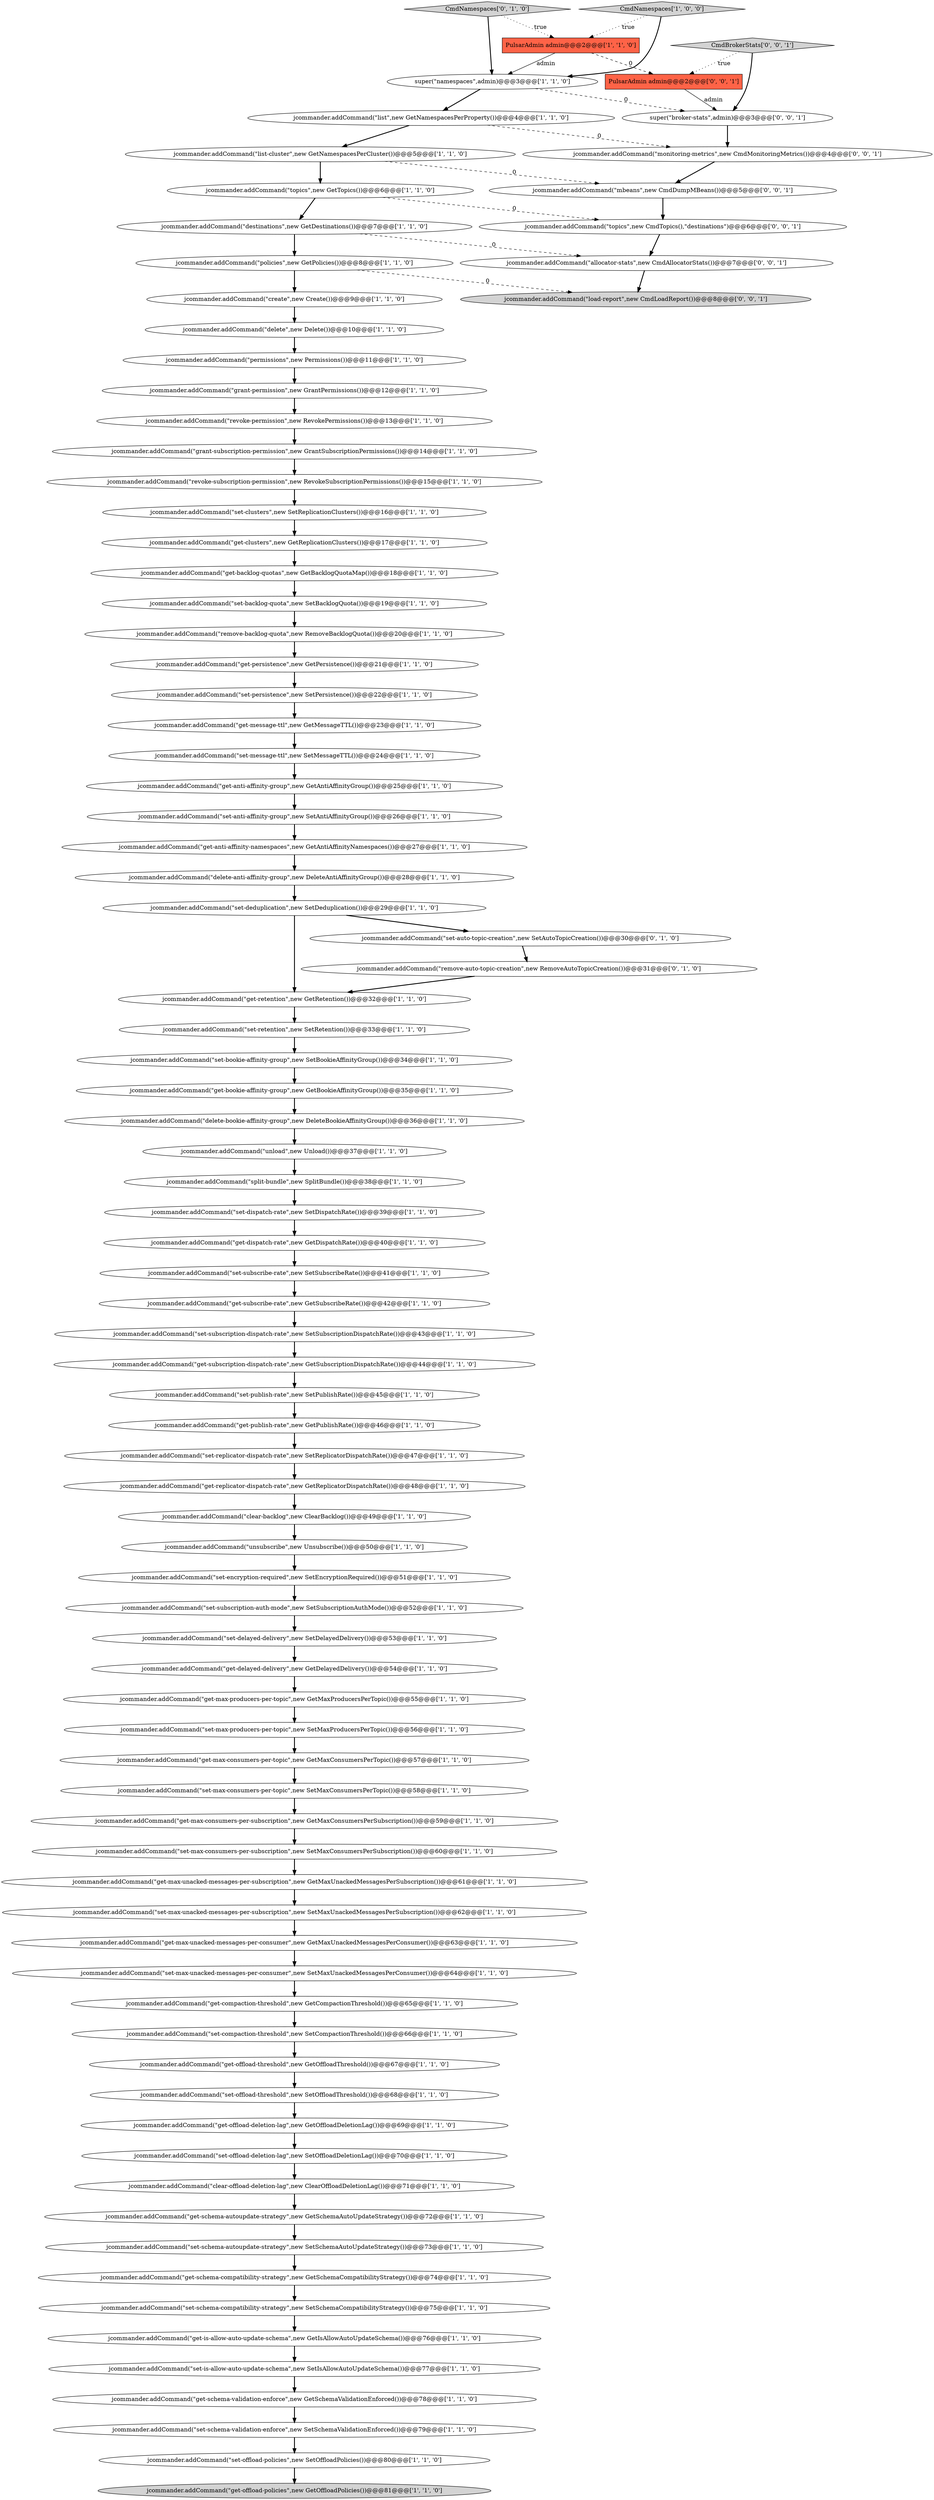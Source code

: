 digraph {
15 [style = filled, label = "jcommander.addCommand(\"get-schema-autoupdate-strategy\",new GetSchemaAutoUpdateStrategy())@@@72@@@['1', '1', '0']", fillcolor = white, shape = ellipse image = "AAA0AAABBB1BBB"];
17 [style = filled, label = "jcommander.addCommand(\"get-offload-threshold\",new GetOffloadThreshold())@@@67@@@['1', '1', '0']", fillcolor = white, shape = ellipse image = "AAA0AAABBB1BBB"];
89 [style = filled, label = "super(\"broker-stats\",admin)@@@3@@@['0', '0', '1']", fillcolor = white, shape = ellipse image = "AAA0AAABBB3BBB"];
57 [style = filled, label = "jcommander.addCommand(\"set-max-producers-per-topic\",new SetMaxProducersPerTopic())@@@56@@@['1', '1', '0']", fillcolor = white, shape = ellipse image = "AAA0AAABBB1BBB"];
28 [style = filled, label = "jcommander.addCommand(\"get-replicator-dispatch-rate\",new GetReplicatorDispatchRate())@@@48@@@['1', '1', '0']", fillcolor = white, shape = ellipse image = "AAA0AAABBB1BBB"];
23 [style = filled, label = "jcommander.addCommand(\"list\",new GetNamespacesPerProperty())@@@4@@@['1', '1', '0']", fillcolor = white, shape = ellipse image = "AAA0AAABBB1BBB"];
1 [style = filled, label = "jcommander.addCommand(\"get-compaction-threshold\",new GetCompactionThreshold())@@@65@@@['1', '1', '0']", fillcolor = white, shape = ellipse image = "AAA0AAABBB1BBB"];
34 [style = filled, label = "jcommander.addCommand(\"get-max-producers-per-topic\",new GetMaxProducersPerTopic())@@@55@@@['1', '1', '0']", fillcolor = white, shape = ellipse image = "AAA0AAABBB1BBB"];
18 [style = filled, label = "jcommander.addCommand(\"clear-offload-deletion-lag\",new ClearOffloadDeletionLag())@@@71@@@['1', '1', '0']", fillcolor = white, shape = ellipse image = "AAA0AAABBB1BBB"];
35 [style = filled, label = "jcommander.addCommand(\"get-schema-validation-enforce\",new GetSchemaValidationEnforced())@@@78@@@['1', '1', '0']", fillcolor = white, shape = ellipse image = "AAA0AAABBB1BBB"];
4 [style = filled, label = "jcommander.addCommand(\"get-schema-compatibility-strategy\",new GetSchemaCompatibilityStrategy())@@@74@@@['1', '1', '0']", fillcolor = white, shape = ellipse image = "AAA0AAABBB1BBB"];
48 [style = filled, label = "jcommander.addCommand(\"set-compaction-threshold\",new SetCompactionThreshold())@@@66@@@['1', '1', '0']", fillcolor = white, shape = ellipse image = "AAA0AAABBB1BBB"];
22 [style = filled, label = "jcommander.addCommand(\"set-offload-deletion-lag\",new SetOffloadDeletionLag())@@@70@@@['1', '1', '0']", fillcolor = white, shape = ellipse image = "AAA0AAABBB1BBB"];
31 [style = filled, label = "jcommander.addCommand(\"delete\",new Delete())@@@10@@@['1', '1', '0']", fillcolor = white, shape = ellipse image = "AAA0AAABBB1BBB"];
39 [style = filled, label = "jcommander.addCommand(\"policies\",new GetPolicies())@@@8@@@['1', '1', '0']", fillcolor = white, shape = ellipse image = "AAA0AAABBB1BBB"];
3 [style = filled, label = "jcommander.addCommand(\"get-anti-affinity-namespaces\",new GetAntiAffinityNamespaces())@@@27@@@['1', '1', '0']", fillcolor = white, shape = ellipse image = "AAA0AAABBB1BBB"];
36 [style = filled, label = "jcommander.addCommand(\"unsubscribe\",new Unsubscribe())@@@50@@@['1', '1', '0']", fillcolor = white, shape = ellipse image = "AAA0AAABBB1BBB"];
50 [style = filled, label = "jcommander.addCommand(\"set-deduplication\",new SetDeduplication())@@@29@@@['1', '1', '0']", fillcolor = white, shape = ellipse image = "AAA0AAABBB1BBB"];
73 [style = filled, label = "jcommander.addCommand(\"revoke-permission\",new RevokePermissions())@@@13@@@['1', '1', '0']", fillcolor = white, shape = ellipse image = "AAA0AAABBB1BBB"];
51 [style = filled, label = "jcommander.addCommand(\"set-subscribe-rate\",new SetSubscribeRate())@@@41@@@['1', '1', '0']", fillcolor = white, shape = ellipse image = "AAA0AAABBB1BBB"];
44 [style = filled, label = "jcommander.addCommand(\"get-anti-affinity-group\",new GetAntiAffinityGroup())@@@25@@@['1', '1', '0']", fillcolor = white, shape = ellipse image = "AAA0AAABBB1BBB"];
54 [style = filled, label = "jcommander.addCommand(\"set-max-consumers-per-topic\",new SetMaxConsumersPerTopic())@@@58@@@['1', '1', '0']", fillcolor = white, shape = ellipse image = "AAA0AAABBB1BBB"];
45 [style = filled, label = "jcommander.addCommand(\"create\",new Create())@@@9@@@['1', '1', '0']", fillcolor = white, shape = ellipse image = "AAA0AAABBB1BBB"];
24 [style = filled, label = "jcommander.addCommand(\"set-persistence\",new SetPersistence())@@@22@@@['1', '1', '0']", fillcolor = white, shape = ellipse image = "AAA0AAABBB1BBB"];
7 [style = filled, label = "jcommander.addCommand(\"get-clusters\",new GetReplicationClusters())@@@17@@@['1', '1', '0']", fillcolor = white, shape = ellipse image = "AAA0AAABBB1BBB"];
62 [style = filled, label = "jcommander.addCommand(\"set-retention\",new SetRetention())@@@33@@@['1', '1', '0']", fillcolor = white, shape = ellipse image = "AAA0AAABBB1BBB"];
84 [style = filled, label = "PulsarAdmin admin@@@2@@@['0', '0', '1']", fillcolor = tomato, shape = box image = "AAA0AAABBB3BBB"];
14 [style = filled, label = "jcommander.addCommand(\"set-delayed-delivery\",new SetDelayedDelivery())@@@53@@@['1', '1', '0']", fillcolor = white, shape = ellipse image = "AAA0AAABBB1BBB"];
29 [style = filled, label = "jcommander.addCommand(\"get-max-unacked-messages-per-subscription\",new GetMaxUnackedMessagesPerSubscription())@@@61@@@['1', '1', '0']", fillcolor = white, shape = ellipse image = "AAA0AAABBB1BBB"];
76 [style = filled, label = "jcommander.addCommand(\"set-schema-autoupdate-strategy\",new SetSchemaAutoUpdateStrategy())@@@73@@@['1', '1', '0']", fillcolor = white, shape = ellipse image = "AAA0AAABBB1BBB"];
8 [style = filled, label = "jcommander.addCommand(\"get-subscription-dispatch-rate\",new GetSubscriptionDispatchRate())@@@44@@@['1', '1', '0']", fillcolor = white, shape = ellipse image = "AAA0AAABBB1BBB"];
5 [style = filled, label = "jcommander.addCommand(\"get-offload-policies\",new GetOffloadPolicies())@@@81@@@['1', '1', '0']", fillcolor = lightgray, shape = ellipse image = "AAA0AAABBB1BBB"];
40 [style = filled, label = "jcommander.addCommand(\"destinations\",new GetDestinations())@@@7@@@['1', '1', '0']", fillcolor = white, shape = ellipse image = "AAA0AAABBB1BBB"];
49 [style = filled, label = "jcommander.addCommand(\"set-schema-validation-enforce\",new SetSchemaValidationEnforced())@@@79@@@['1', '1', '0']", fillcolor = white, shape = ellipse image = "AAA0AAABBB1BBB"];
58 [style = filled, label = "super(\"namespaces\",admin)@@@3@@@['1', '1', '0']", fillcolor = white, shape = ellipse image = "AAA0AAABBB1BBB"];
55 [style = filled, label = "jcommander.addCommand(\"set-subscription-dispatch-rate\",new SetSubscriptionDispatchRate())@@@43@@@['1', '1', '0']", fillcolor = white, shape = ellipse image = "AAA0AAABBB1BBB"];
79 [style = filled, label = "jcommander.addCommand(\"set-auto-topic-creation\",new SetAutoTopicCreation())@@@30@@@['0', '1', '0']", fillcolor = white, shape = ellipse image = "AAA1AAABBB2BBB"];
0 [style = filled, label = "jcommander.addCommand(\"remove-backlog-quota\",new RemoveBacklogQuota())@@@20@@@['1', '1', '0']", fillcolor = white, shape = ellipse image = "AAA0AAABBB1BBB"];
52 [style = filled, label = "jcommander.addCommand(\"set-publish-rate\",new SetPublishRate())@@@45@@@['1', '1', '0']", fillcolor = white, shape = ellipse image = "AAA0AAABBB1BBB"];
71 [style = filled, label = "jcommander.addCommand(\"set-encryption-required\",new SetEncryptionRequired())@@@51@@@['1', '1', '0']", fillcolor = white, shape = ellipse image = "AAA0AAABBB1BBB"];
70 [style = filled, label = "PulsarAdmin admin@@@2@@@['1', '1', '0']", fillcolor = tomato, shape = box image = "AAA0AAABBB1BBB"];
82 [style = filled, label = "jcommander.addCommand(\"topics\",new CmdTopics(),\"destinations\")@@@6@@@['0', '0', '1']", fillcolor = white, shape = ellipse image = "AAA0AAABBB3BBB"];
13 [style = filled, label = "jcommander.addCommand(\"delete-anti-affinity-group\",new DeleteAntiAffinityGroup())@@@28@@@['1', '1', '0']", fillcolor = white, shape = ellipse image = "AAA0AAABBB1BBB"];
25 [style = filled, label = "jcommander.addCommand(\"get-dispatch-rate\",new GetDispatchRate())@@@40@@@['1', '1', '0']", fillcolor = white, shape = ellipse image = "AAA0AAABBB1BBB"];
86 [style = filled, label = "jcommander.addCommand(\"load-report\",new CmdLoadReport())@@@8@@@['0', '0', '1']", fillcolor = lightgray, shape = ellipse image = "AAA0AAABBB3BBB"];
32 [style = filled, label = "jcommander.addCommand(\"set-anti-affinity-group\",new SetAntiAffinityGroup())@@@26@@@['1', '1', '0']", fillcolor = white, shape = ellipse image = "AAA0AAABBB1BBB"];
6 [style = filled, label = "jcommander.addCommand(\"get-message-ttl\",new GetMessageTTL())@@@23@@@['1', '1', '0']", fillcolor = white, shape = ellipse image = "AAA0AAABBB1BBB"];
85 [style = filled, label = "jcommander.addCommand(\"allocator-stats\",new CmdAllocatorStats())@@@7@@@['0', '0', '1']", fillcolor = white, shape = ellipse image = "AAA0AAABBB3BBB"];
43 [style = filled, label = "jcommander.addCommand(\"set-max-unacked-messages-per-consumer\",new SetMaxUnackedMessagesPerConsumer())@@@64@@@['1', '1', '0']", fillcolor = white, shape = ellipse image = "AAA0AAABBB1BBB"];
61 [style = filled, label = "jcommander.addCommand(\"set-subscription-auth-mode\",new SetSubscriptionAuthMode())@@@52@@@['1', '1', '0']", fillcolor = white, shape = ellipse image = "AAA0AAABBB1BBB"];
41 [style = filled, label = "jcommander.addCommand(\"set-max-unacked-messages-per-subscription\",new SetMaxUnackedMessagesPerSubscription())@@@62@@@['1', '1', '0']", fillcolor = white, shape = ellipse image = "AAA0AAABBB1BBB"];
42 [style = filled, label = "jcommander.addCommand(\"delete-bookie-affinity-group\",new DeleteBookieAffinityGroup())@@@36@@@['1', '1', '0']", fillcolor = white, shape = ellipse image = "AAA0AAABBB1BBB"];
60 [style = filled, label = "jcommander.addCommand(\"get-subscribe-rate\",new GetSubscribeRate())@@@42@@@['1', '1', '0']", fillcolor = white, shape = ellipse image = "AAA0AAABBB1BBB"];
88 [style = filled, label = "CmdBrokerStats['0', '0', '1']", fillcolor = lightgray, shape = diamond image = "AAA0AAABBB3BBB"];
65 [style = filled, label = "jcommander.addCommand(\"get-bookie-affinity-group\",new GetBookieAffinityGroup())@@@35@@@['1', '1', '0']", fillcolor = white, shape = ellipse image = "AAA0AAABBB1BBB"];
80 [style = filled, label = "CmdNamespaces['0', '1', '0']", fillcolor = lightgray, shape = diamond image = "AAA0AAABBB2BBB"];
56 [style = filled, label = "jcommander.addCommand(\"set-replicator-dispatch-rate\",new SetReplicatorDispatchRate())@@@47@@@['1', '1', '0']", fillcolor = white, shape = ellipse image = "AAA0AAABBB1BBB"];
53 [style = filled, label = "jcommander.addCommand(\"get-backlog-quotas\",new GetBacklogQuotaMap())@@@18@@@['1', '1', '0']", fillcolor = white, shape = ellipse image = "AAA0AAABBB1BBB"];
72 [style = filled, label = "jcommander.addCommand(\"topics\",new GetTopics())@@@6@@@['1', '1', '0']", fillcolor = white, shape = ellipse image = "AAA0AAABBB1BBB"];
37 [style = filled, label = "jcommander.addCommand(\"set-max-consumers-per-subscription\",new SetMaxConsumersPerSubscription())@@@60@@@['1', '1', '0']", fillcolor = white, shape = ellipse image = "AAA0AAABBB1BBB"];
64 [style = filled, label = "CmdNamespaces['1', '0', '0']", fillcolor = lightgray, shape = diamond image = "AAA0AAABBB1BBB"];
10 [style = filled, label = "jcommander.addCommand(\"get-max-unacked-messages-per-consumer\",new GetMaxUnackedMessagesPerConsumer())@@@63@@@['1', '1', '0']", fillcolor = white, shape = ellipse image = "AAA0AAABBB1BBB"];
75 [style = filled, label = "jcommander.addCommand(\"split-bundle\",new SplitBundle())@@@38@@@['1', '1', '0']", fillcolor = white, shape = ellipse image = "AAA0AAABBB1BBB"];
20 [style = filled, label = "jcommander.addCommand(\"get-publish-rate\",new GetPublishRate())@@@46@@@['1', '1', '0']", fillcolor = white, shape = ellipse image = "AAA0AAABBB1BBB"];
59 [style = filled, label = "jcommander.addCommand(\"clear-backlog\",new ClearBacklog())@@@49@@@['1', '1', '0']", fillcolor = white, shape = ellipse image = "AAA0AAABBB1BBB"];
46 [style = filled, label = "jcommander.addCommand(\"permissions\",new Permissions())@@@11@@@['1', '1', '0']", fillcolor = white, shape = ellipse image = "AAA0AAABBB1BBB"];
33 [style = filled, label = "jcommander.addCommand(\"set-offload-threshold\",new SetOffloadThreshold())@@@68@@@['1', '1', '0']", fillcolor = white, shape = ellipse image = "AAA0AAABBB1BBB"];
66 [style = filled, label = "jcommander.addCommand(\"get-max-consumers-per-topic\",new GetMaxConsumersPerTopic())@@@57@@@['1', '1', '0']", fillcolor = white, shape = ellipse image = "AAA0AAABBB1BBB"];
67 [style = filled, label = "jcommander.addCommand(\"set-is-allow-auto-update-schema\",new SetIsAllowAutoUpdateSchema())@@@77@@@['1', '1', '0']", fillcolor = white, shape = ellipse image = "AAA0AAABBB1BBB"];
19 [style = filled, label = "jcommander.addCommand(\"set-schema-compatibility-strategy\",new SetSchemaCompatibilityStrategy())@@@75@@@['1', '1', '0']", fillcolor = white, shape = ellipse image = "AAA0AAABBB1BBB"];
27 [style = filled, label = "jcommander.addCommand(\"set-clusters\",new SetReplicationClusters())@@@16@@@['1', '1', '0']", fillcolor = white, shape = ellipse image = "AAA0AAABBB1BBB"];
16 [style = filled, label = "jcommander.addCommand(\"set-dispatch-rate\",new SetDispatchRate())@@@39@@@['1', '1', '0']", fillcolor = white, shape = ellipse image = "AAA0AAABBB1BBB"];
81 [style = filled, label = "jcommander.addCommand(\"remove-auto-topic-creation\",new RemoveAutoTopicCreation())@@@31@@@['0', '1', '0']", fillcolor = white, shape = ellipse image = "AAA1AAABBB2BBB"];
77 [style = filled, label = "jcommander.addCommand(\"set-offload-policies\",new SetOffloadPolicies())@@@80@@@['1', '1', '0']", fillcolor = white, shape = ellipse image = "AAA0AAABBB1BBB"];
30 [style = filled, label = "jcommander.addCommand(\"get-is-allow-auto-update-schema\",new GetIsAllowAutoUpdateSchema())@@@76@@@['1', '1', '0']", fillcolor = white, shape = ellipse image = "AAA0AAABBB1BBB"];
47 [style = filled, label = "jcommander.addCommand(\"grant-permission\",new GrantPermissions())@@@12@@@['1', '1', '0']", fillcolor = white, shape = ellipse image = "AAA0AAABBB1BBB"];
68 [style = filled, label = "jcommander.addCommand(\"set-bookie-affinity-group\",new SetBookieAffinityGroup())@@@34@@@['1', '1', '0']", fillcolor = white, shape = ellipse image = "AAA0AAABBB1BBB"];
83 [style = filled, label = "jcommander.addCommand(\"monitoring-metrics\",new CmdMonitoringMetrics())@@@4@@@['0', '0', '1']", fillcolor = white, shape = ellipse image = "AAA0AAABBB3BBB"];
21 [style = filled, label = "jcommander.addCommand(\"get-delayed-delivery\",new GetDelayedDelivery())@@@54@@@['1', '1', '0']", fillcolor = white, shape = ellipse image = "AAA0AAABBB1BBB"];
78 [style = filled, label = "jcommander.addCommand(\"grant-subscription-permission\",new GrantSubscriptionPermissions())@@@14@@@['1', '1', '0']", fillcolor = white, shape = ellipse image = "AAA0AAABBB1BBB"];
38 [style = filled, label = "jcommander.addCommand(\"get-max-consumers-per-subscription\",new GetMaxConsumersPerSubscription())@@@59@@@['1', '1', '0']", fillcolor = white, shape = ellipse image = "AAA0AAABBB1BBB"];
74 [style = filled, label = "jcommander.addCommand(\"get-offload-deletion-lag\",new GetOffloadDeletionLag())@@@69@@@['1', '1', '0']", fillcolor = white, shape = ellipse image = "AAA0AAABBB1BBB"];
9 [style = filled, label = "jcommander.addCommand(\"unload\",new Unload())@@@37@@@['1', '1', '0']", fillcolor = white, shape = ellipse image = "AAA0AAABBB1BBB"];
87 [style = filled, label = "jcommander.addCommand(\"mbeans\",new CmdDumpMBeans())@@@5@@@['0', '0', '1']", fillcolor = white, shape = ellipse image = "AAA0AAABBB3BBB"];
69 [style = filled, label = "jcommander.addCommand(\"revoke-subscription-permission\",new RevokeSubscriptionPermissions())@@@15@@@['1', '1', '0']", fillcolor = white, shape = ellipse image = "AAA0AAABBB1BBB"];
12 [style = filled, label = "jcommander.addCommand(\"get-persistence\",new GetPersistence())@@@21@@@['1', '1', '0']", fillcolor = white, shape = ellipse image = "AAA0AAABBB1BBB"];
2 [style = filled, label = "jcommander.addCommand(\"set-backlog-quota\",new SetBacklogQuota())@@@19@@@['1', '1', '0']", fillcolor = white, shape = ellipse image = "AAA0AAABBB1BBB"];
26 [style = filled, label = "jcommander.addCommand(\"list-cluster\",new GetNamespacesPerCluster())@@@5@@@['1', '1', '0']", fillcolor = white, shape = ellipse image = "AAA0AAABBB1BBB"];
63 [style = filled, label = "jcommander.addCommand(\"set-message-ttl\",new SetMessageTTL())@@@24@@@['1', '1', '0']", fillcolor = white, shape = ellipse image = "AAA0AAABBB1BBB"];
11 [style = filled, label = "jcommander.addCommand(\"get-retention\",new GetRetention())@@@32@@@['1', '1', '0']", fillcolor = white, shape = ellipse image = "AAA0AAABBB1BBB"];
84->89 [style = solid, label="admin"];
46->47 [style = bold, label=""];
70->58 [style = solid, label="admin"];
27->7 [style = bold, label=""];
7->53 [style = bold, label=""];
69->27 [style = bold, label=""];
8->52 [style = bold, label=""];
3->13 [style = bold, label=""];
57->66 [style = bold, label=""];
12->24 [style = bold, label=""];
88->89 [style = bold, label=""];
74->22 [style = bold, label=""];
53->2 [style = bold, label=""];
4->19 [style = bold, label=""];
60->55 [style = bold, label=""];
20->56 [style = bold, label=""];
64->58 [style = bold, label=""];
66->54 [style = bold, label=""];
40->39 [style = bold, label=""];
73->78 [style = bold, label=""];
64->70 [style = dotted, label="true"];
72->82 [style = dashed, label="0"];
65->42 [style = bold, label=""];
80->70 [style = dotted, label="true"];
50->79 [style = bold, label=""];
71->61 [style = bold, label=""];
6->63 [style = bold, label=""];
70->84 [style = dashed, label="0"];
50->11 [style = bold, label=""];
16->25 [style = bold, label=""];
14->21 [style = bold, label=""];
26->72 [style = bold, label=""];
13->50 [style = bold, label=""];
79->81 [style = bold, label=""];
23->26 [style = bold, label=""];
45->31 [style = bold, label=""];
72->40 [style = bold, label=""];
23->83 [style = dashed, label="0"];
0->12 [style = bold, label=""];
59->36 [style = bold, label=""];
75->16 [style = bold, label=""];
54->38 [style = bold, label=""];
88->84 [style = dotted, label="true"];
43->1 [style = bold, label=""];
21->34 [style = bold, label=""];
30->67 [style = bold, label=""];
26->87 [style = dashed, label="0"];
17->33 [style = bold, label=""];
18->15 [style = bold, label=""];
78->69 [style = bold, label=""];
28->59 [style = bold, label=""];
9->75 [style = bold, label=""];
81->11 [style = bold, label=""];
38->37 [style = bold, label=""];
83->87 [style = bold, label=""];
29->41 [style = bold, label=""];
85->86 [style = bold, label=""];
89->83 [style = bold, label=""];
63->44 [style = bold, label=""];
39->45 [style = bold, label=""];
87->82 [style = bold, label=""];
37->29 [style = bold, label=""];
39->86 [style = dashed, label="0"];
31->46 [style = bold, label=""];
41->10 [style = bold, label=""];
36->71 [style = bold, label=""];
22->18 [style = bold, label=""];
82->85 [style = bold, label=""];
2->0 [style = bold, label=""];
24->6 [style = bold, label=""];
80->58 [style = bold, label=""];
48->17 [style = bold, label=""];
1->48 [style = bold, label=""];
52->20 [style = bold, label=""];
25->51 [style = bold, label=""];
67->35 [style = bold, label=""];
19->30 [style = bold, label=""];
33->74 [style = bold, label=""];
11->62 [style = bold, label=""];
55->8 [style = bold, label=""];
77->5 [style = bold, label=""];
44->32 [style = bold, label=""];
15->76 [style = bold, label=""];
51->60 [style = bold, label=""];
34->57 [style = bold, label=""];
58->89 [style = dashed, label="0"];
58->23 [style = bold, label=""];
68->65 [style = bold, label=""];
10->43 [style = bold, label=""];
32->3 [style = bold, label=""];
56->28 [style = bold, label=""];
42->9 [style = bold, label=""];
40->85 [style = dashed, label="0"];
47->73 [style = bold, label=""];
35->49 [style = bold, label=""];
61->14 [style = bold, label=""];
76->4 [style = bold, label=""];
49->77 [style = bold, label=""];
62->68 [style = bold, label=""];
}
